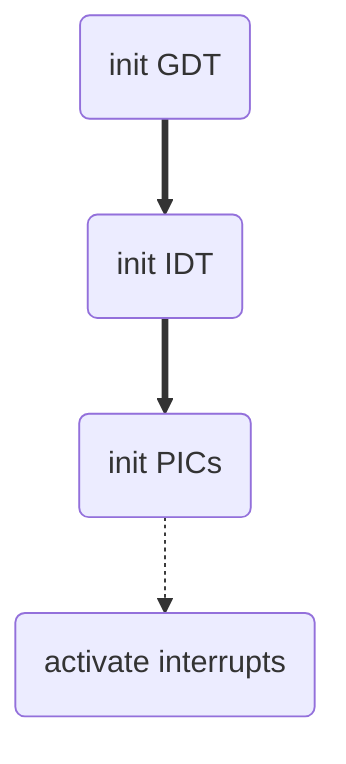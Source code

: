 graph TD
    GDT(init GDT)
    GDT ==> IDT(init IDT)
    IDT ==> PICS(init PICs)
    PICS .-> INT(activate interrupts)
